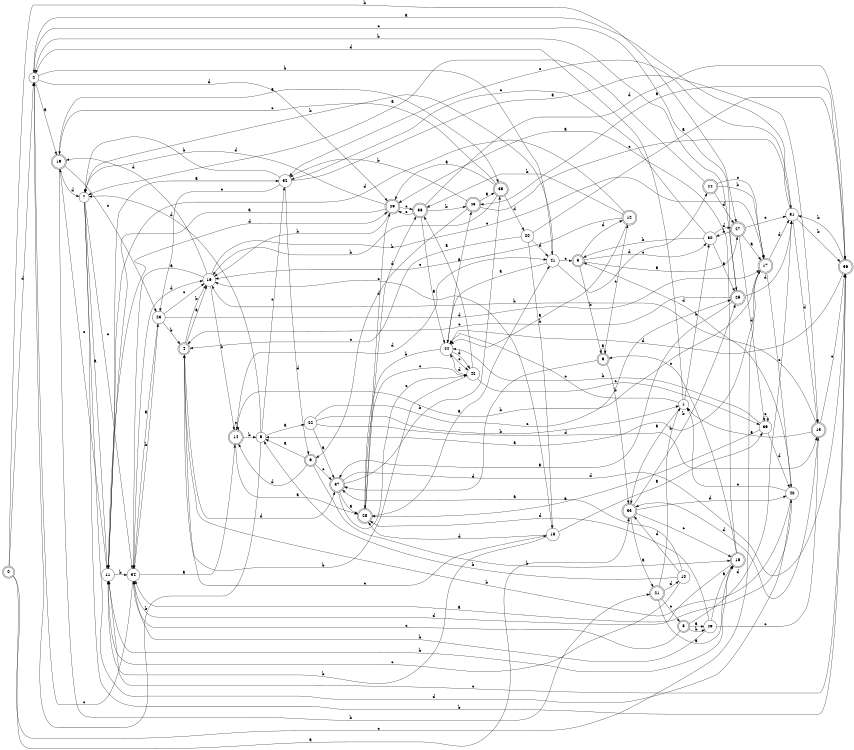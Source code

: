 digraph n36_1 {
__start0 [label="" shape="none"];

rankdir=LR;
size="8,5";

s0 [style="rounded,filled", color="black", fillcolor="white" shape="doublecircle", label="0"];
s1 [style="filled", color="black", fillcolor="white" shape="circle", label="1"];
s2 [style="filled", color="black", fillcolor="white" shape="circle", label="2"];
s3 [style="rounded,filled", color="black", fillcolor="white" shape="doublecircle", label="3"];
s4 [style="rounded,filled", color="black", fillcolor="white" shape="doublecircle", label="4"];
s5 [style="filled", color="black", fillcolor="white" shape="circle", label="5"];
s6 [style="rounded,filled", color="black", fillcolor="white" shape="doublecircle", label="6"];
s7 [style="filled", color="black", fillcolor="white" shape="circle", label="7"];
s8 [style="rounded,filled", color="black", fillcolor="white" shape="doublecircle", label="8"];
s9 [style="rounded,filled", color="black", fillcolor="white" shape="doublecircle", label="9"];
s10 [style="filled", color="black", fillcolor="white" shape="circle", label="10"];
s11 [style="filled", color="black", fillcolor="white" shape="circle", label="11"];
s12 [style="rounded,filled", color="black", fillcolor="white" shape="doublecircle", label="12"];
s13 [style="rounded,filled", color="black", fillcolor="white" shape="doublecircle", label="13"];
s14 [style="rounded,filled", color="black", fillcolor="white" shape="doublecircle", label="14"];
s15 [style="rounded,filled", color="black", fillcolor="white" shape="doublecircle", label="15"];
s16 [style="filled", color="black", fillcolor="white" shape="circle", label="16"];
s17 [style="rounded,filled", color="black", fillcolor="white" shape="doublecircle", label="17"];
s18 [style="filled", color="black", fillcolor="white" shape="circle", label="18"];
s19 [style="rounded,filled", color="black", fillcolor="white" shape="doublecircle", label="19"];
s20 [style="filled", color="black", fillcolor="white" shape="circle", label="20"];
s21 [style="rounded,filled", color="black", fillcolor="white" shape="doublecircle", label="21"];
s22 [style="filled", color="black", fillcolor="white" shape="circle", label="22"];
s23 [style="filled", color="black", fillcolor="white" shape="circle", label="23"];
s24 [style="rounded,filled", color="black", fillcolor="white" shape="doublecircle", label="24"];
s25 [style="rounded,filled", color="black", fillcolor="white" shape="doublecircle", label="25"];
s26 [style="rounded,filled", color="black", fillcolor="white" shape="doublecircle", label="26"];
s27 [style="rounded,filled", color="black", fillcolor="white" shape="doublecircle", label="27"];
s28 [style="rounded,filled", color="black", fillcolor="white" shape="doublecircle", label="28"];
s29 [style="filled", color="black", fillcolor="white" shape="circle", label="29"];
s30 [style="filled", color="black", fillcolor="white" shape="circle", label="30"];
s31 [style="filled", color="black", fillcolor="white" shape="circle", label="31"];
s32 [style="filled", color="black", fillcolor="white" shape="circle", label="32"];
s33 [style="rounded,filled", color="black", fillcolor="white" shape="doublecircle", label="33"];
s34 [style="filled", color="black", fillcolor="white" shape="circle", label="34"];
s35 [style="rounded,filled", color="black", fillcolor="white" shape="doublecircle", label="35"];
s36 [style="rounded,filled", color="black", fillcolor="white" shape="doublecircle", label="36"];
s37 [style="rounded,filled", color="black", fillcolor="white" shape="doublecircle", label="37"];
s38 [style="rounded,filled", color="black", fillcolor="white" shape="doublecircle", label="38"];
s39 [style="filled", color="black", fillcolor="white" shape="circle", label="39"];
s40 [style="filled", color="black", fillcolor="white" shape="circle", label="40"];
s41 [style="filled", color="black", fillcolor="white" shape="circle", label="41"];
s42 [style="filled", color="black", fillcolor="white" shape="circle", label="42"];
s43 [style="rounded,filled", color="black", fillcolor="white" shape="doublecircle", label="43"];
s44 [style="filled", color="black", fillcolor="white" shape="circle", label="44"];
s0 -> s33 [label="a"];
s0 -> s27 [label="b"];
s0 -> s17 [label="c"];
s0 -> s2 [label="d"];
s1 -> s33 [label="a"];
s1 -> s30 [label="b"];
s1 -> s44 [label="c"];
s1 -> s2 [label="d"];
s2 -> s19 [label="a"];
s2 -> s41 [label="b"];
s2 -> s25 [label="c"];
s2 -> s26 [label="d"];
s3 -> s27 [label="a"];
s3 -> s9 [label="b"];
s3 -> s30 [label="c"];
s3 -> s12 [label="d"];
s4 -> s16 [label="a"];
s4 -> s16 [label="b"];
s4 -> s18 [label="c"];
s4 -> s37 [label="d"];
s5 -> s22 [label="a"];
s5 -> s2 [label="b"];
s5 -> s32 [label="c"];
s5 -> s7 [label="d"];
s6 -> s5 [label="a"];
s6 -> s15 [label="b"];
s6 -> s37 [label="c"];
s6 -> s14 [label="d"];
s7 -> s11 [label="a"];
s7 -> s36 [label="b"];
s7 -> s34 [label="c"];
s7 -> s40 [label="d"];
s8 -> s29 [label="a"];
s8 -> s29 [label="b"];
s8 -> s34 [label="c"];
s8 -> s31 [label="d"];
s9 -> s9 [label="a"];
s9 -> s33 [label="b"];
s9 -> s12 [label="c"];
s9 -> s37 [label="d"];
s10 -> s37 [label="a"];
s10 -> s5 [label="b"];
s10 -> s11 [label="c"];
s10 -> s33 [label="d"];
s11 -> s32 [label="a"];
s11 -> s34 [label="b"];
s11 -> s19 [label="c"];
s11 -> s26 [label="d"];
s12 -> s44 [label="a"];
s12 -> s38 [label="b"];
s12 -> s16 [label="c"];
s12 -> s11 [label="d"];
s13 -> s1 [label="a"];
s13 -> s16 [label="b"];
s13 -> s36 [label="c"];
s13 -> s33 [label="d"];
s14 -> s28 [label="a"];
s14 -> s5 [label="b"];
s14 -> s14 [label="c"];
s14 -> s41 [label="d"];
s15 -> s26 [label="a"];
s15 -> s11 [label="b"];
s15 -> s9 [label="c"];
s15 -> s34 [label="d"];
s16 -> s34 [label="a"];
s16 -> s14 [label="b"];
s16 -> s17 [label="c"];
s16 -> s19 [label="d"];
s17 -> s5 [label="a"];
s17 -> s14 [label="b"];
s17 -> s40 [label="c"];
s17 -> s31 [label="d"];
s18 -> s39 [label="a"];
s18 -> s11 [label="b"];
s18 -> s16 [label="c"];
s18 -> s28 [label="d"];
s19 -> s35 [label="a"];
s19 -> s21 [label="b"];
s19 -> s23 [label="c"];
s19 -> s7 [label="d"];
s20 -> s36 [label="a"];
s20 -> s18 [label="b"];
s20 -> s4 [label="c"];
s20 -> s41 [label="d"];
s21 -> s15 [label="a"];
s21 -> s1 [label="b"];
s21 -> s8 [label="c"];
s21 -> s10 [label="d"];
s22 -> s37 [label="a"];
s22 -> s1 [label="b"];
s22 -> s25 [label="c"];
s22 -> s13 [label="d"];
s23 -> s34 [label="a"];
s23 -> s4 [label="b"];
s23 -> s16 [label="c"];
s23 -> s17 [label="d"];
s24 -> s7 [label="a"];
s24 -> s17 [label="b"];
s24 -> s17 [label="c"];
s24 -> s27 [label="d"];
s25 -> s37 [label="a"];
s25 -> s2 [label="b"];
s25 -> s4 [label="c"];
s25 -> s31 [label="d"];
s26 -> s11 [label="a"];
s26 -> s16 [label="b"];
s26 -> s38 [label="c"];
s26 -> s7 [label="d"];
s27 -> s17 [label="a"];
s27 -> s30 [label="b"];
s27 -> s31 [label="c"];
s27 -> s39 [label="d"];
s28 -> s41 [label="a"];
s28 -> s38 [label="b"];
s28 -> s42 [label="c"];
s28 -> s26 [label="d"];
s29 -> s15 [label="a"];
s29 -> s34 [label="b"];
s29 -> s13 [label="c"];
s29 -> s28 [label="d"];
s30 -> s25 [label="a"];
s30 -> s3 [label="b"];
s30 -> s32 [label="c"];
s30 -> s27 [label="d"];
s31 -> s2 [label="a"];
s31 -> s36 [label="b"];
s31 -> s32 [label="c"];
s31 -> s13 [label="d"];
s32 -> s13 [label="a"];
s32 -> s7 [label="b"];
s32 -> s23 [label="c"];
s32 -> s6 [label="d"];
s33 -> s21 [label="a"];
s33 -> s25 [label="b"];
s33 -> s15 [label="c"];
s33 -> s40 [label="d"];
s34 -> s14 [label="a"];
s34 -> s23 [label="b"];
s34 -> s2 [label="c"];
s34 -> s16 [label="d"];
s35 -> s26 [label="a"];
s35 -> s16 [label="b"];
s35 -> s19 [label="c"];
s35 -> s20 [label="d"];
s36 -> s43 [label="a"];
s36 -> s31 [label="b"];
s36 -> s11 [label="c"];
s36 -> s44 [label="d"];
s37 -> s28 [label="a"];
s37 -> s35 [label="b"];
s37 -> s42 [label="c"];
s37 -> s36 [label="d"];
s38 -> s44 [label="a"];
s38 -> s43 [label="b"];
s38 -> s26 [label="c"];
s38 -> s36 [label="d"];
s39 -> s28 [label="a"];
s39 -> s44 [label="b"];
s39 -> s39 [label="c"];
s39 -> s40 [label="d"];
s40 -> s34 [label="a"];
s40 -> s4 [label="b"];
s40 -> s1 [label="c"];
s40 -> s3 [label="d"];
s41 -> s44 [label="a"];
s41 -> s7 [label="b"];
s41 -> s3 [label="c"];
s41 -> s24 [label="d"];
s42 -> s38 [label="a"];
s42 -> s4 [label="b"];
s42 -> s39 [label="c"];
s42 -> s44 [label="d"];
s43 -> s35 [label="a"];
s43 -> s32 [label="b"];
s43 -> s31 [label="c"];
s43 -> s6 [label="d"];
s44 -> s43 [label="a"];
s44 -> s28 [label="b"];
s44 -> s42 [label="c"];
s44 -> s42 [label="d"];

}